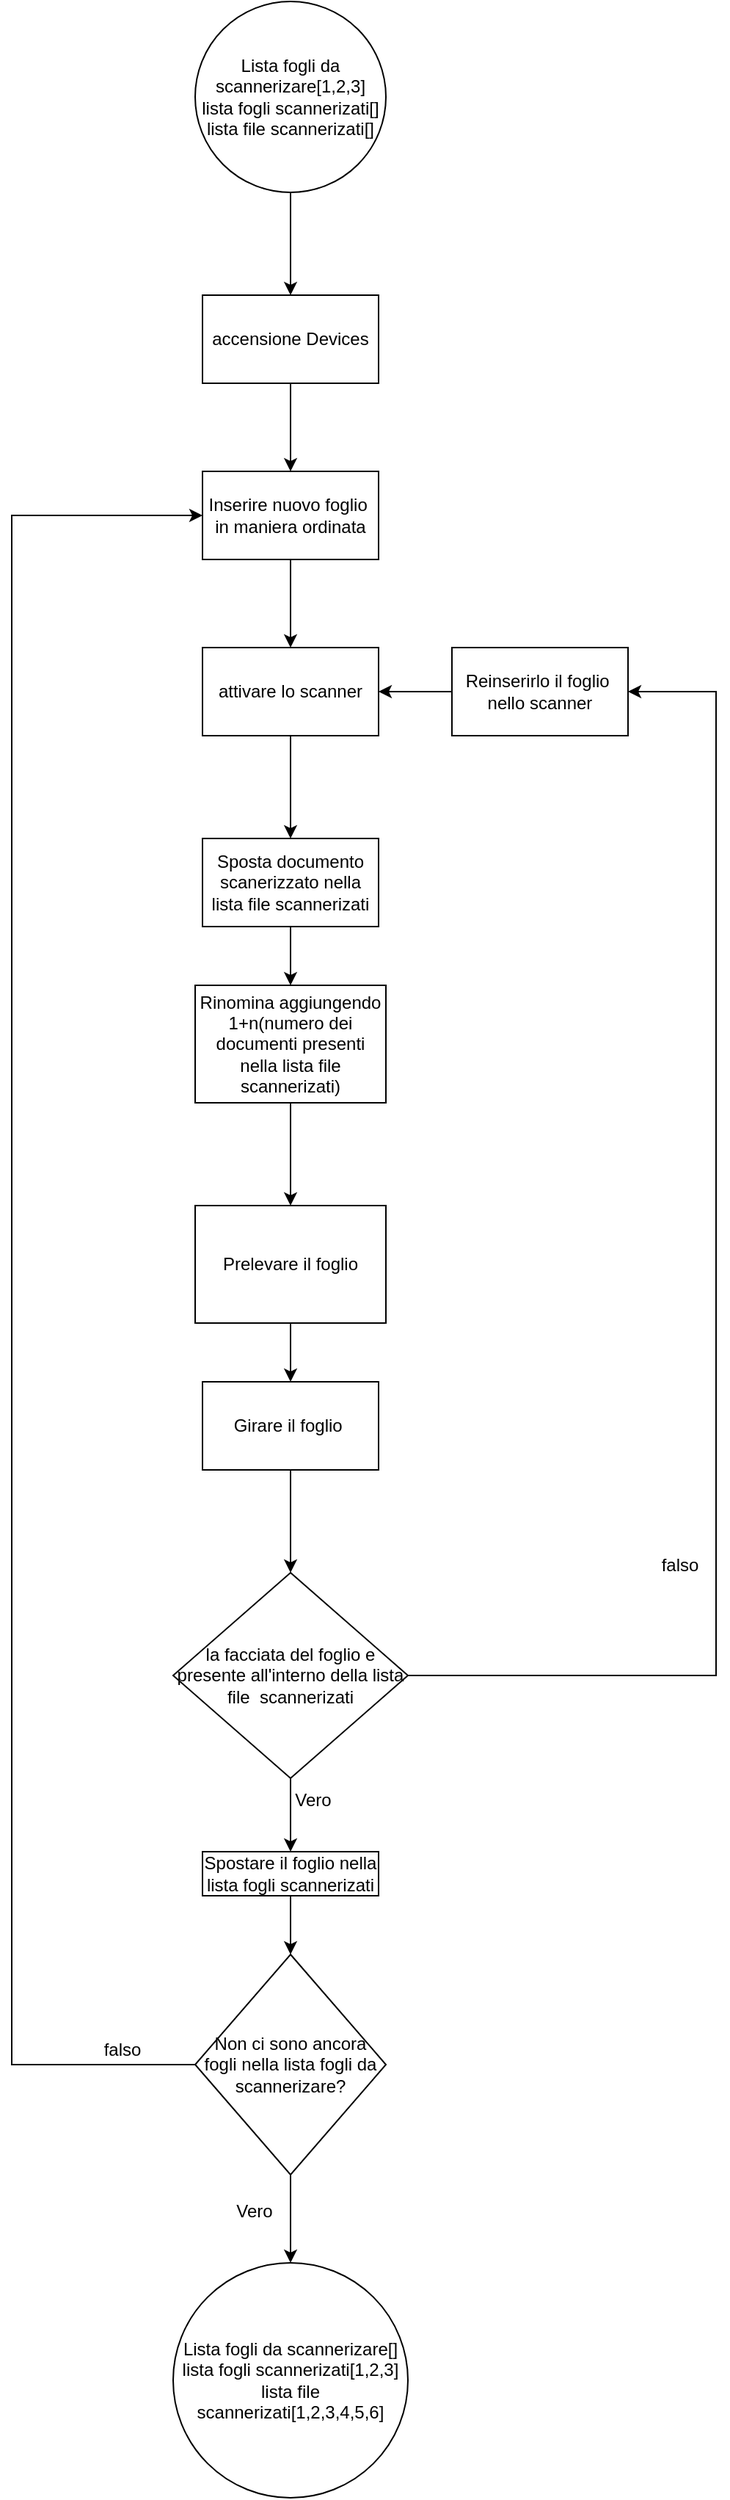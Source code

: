 <mxfile version="20.4.0" type="device"><diagram id="C5RBs43oDa-KdzZeNtuy" name="Page-1"><mxGraphModel dx="1718" dy="928" grid="1" gridSize="10" guides="1" tooltips="1" connect="1" arrows="1" fold="1" page="1" pageScale="1" pageWidth="1200" pageHeight="1920" math="0" shadow="0"><root><mxCell id="WIyWlLk6GJQsqaUBKTNV-0"/><mxCell id="WIyWlLk6GJQsqaUBKTNV-1" parent="WIyWlLk6GJQsqaUBKTNV-0"/><mxCell id="eNgHSIpDfTcV3v51NT7_-39" value="" style="edgeStyle=orthogonalEdgeStyle;rounded=0;orthogonalLoop=1;jettySize=auto;html=1;" edge="1" parent="WIyWlLk6GJQsqaUBKTNV-1" source="eNgHSIpDfTcV3v51NT7_-2" target="eNgHSIpDfTcV3v51NT7_-5"><mxGeometry relative="1" as="geometry"/></mxCell><mxCell id="eNgHSIpDfTcV3v51NT7_-2" value="Lista fogli da scannerizare[1,2,3]&lt;br&gt;lista fogli scannerizati[]&lt;br&gt;lista file scannerizati[]" style="ellipse;whiteSpace=wrap;html=1;aspect=fixed;" vertex="1" parent="WIyWlLk6GJQsqaUBKTNV-1"><mxGeometry x="295" y="30" width="130" height="130" as="geometry"/></mxCell><mxCell id="eNgHSIpDfTcV3v51NT7_-8" value="" style="edgeStyle=orthogonalEdgeStyle;rounded=0;orthogonalLoop=1;jettySize=auto;html=1;" edge="1" parent="WIyWlLk6GJQsqaUBKTNV-1" source="eNgHSIpDfTcV3v51NT7_-5" target="eNgHSIpDfTcV3v51NT7_-7"><mxGeometry relative="1" as="geometry"/></mxCell><mxCell id="eNgHSIpDfTcV3v51NT7_-5" value="accensione Devices" style="rounded=0;whiteSpace=wrap;html=1;" vertex="1" parent="WIyWlLk6GJQsqaUBKTNV-1"><mxGeometry x="300" y="230" width="120" height="60" as="geometry"/></mxCell><mxCell id="eNgHSIpDfTcV3v51NT7_-35" value="" style="edgeStyle=orthogonalEdgeStyle;rounded=0;orthogonalLoop=1;jettySize=auto;html=1;" edge="1" parent="WIyWlLk6GJQsqaUBKTNV-1" source="eNgHSIpDfTcV3v51NT7_-7" target="eNgHSIpDfTcV3v51NT7_-9"><mxGeometry relative="1" as="geometry"/></mxCell><mxCell id="eNgHSIpDfTcV3v51NT7_-7" value="Inserire nuovo foglio&amp;nbsp; in maniera ordinata" style="whiteSpace=wrap;html=1;rounded=0;" vertex="1" parent="WIyWlLk6GJQsqaUBKTNV-1"><mxGeometry x="300" y="350" width="120" height="60" as="geometry"/></mxCell><mxCell id="eNgHSIpDfTcV3v51NT7_-12" value="" style="edgeStyle=orthogonalEdgeStyle;rounded=0;orthogonalLoop=1;jettySize=auto;html=1;" edge="1" parent="WIyWlLk6GJQsqaUBKTNV-1" source="eNgHSIpDfTcV3v51NT7_-9" target="eNgHSIpDfTcV3v51NT7_-11"><mxGeometry relative="1" as="geometry"/></mxCell><mxCell id="eNgHSIpDfTcV3v51NT7_-9" value="attivare lo scanner" style="whiteSpace=wrap;html=1;rounded=0;" vertex="1" parent="WIyWlLk6GJQsqaUBKTNV-1"><mxGeometry x="300" y="470" width="120" height="60" as="geometry"/></mxCell><mxCell id="eNgHSIpDfTcV3v51NT7_-14" value="" style="edgeStyle=orthogonalEdgeStyle;rounded=0;orthogonalLoop=1;jettySize=auto;html=1;" edge="1" parent="WIyWlLk6GJQsqaUBKTNV-1" source="eNgHSIpDfTcV3v51NT7_-11" target="eNgHSIpDfTcV3v51NT7_-13"><mxGeometry relative="1" as="geometry"/></mxCell><mxCell id="eNgHSIpDfTcV3v51NT7_-11" value="Sposta documento scanerizzato nella lista file scannerizati" style="whiteSpace=wrap;html=1;rounded=0;" vertex="1" parent="WIyWlLk6GJQsqaUBKTNV-1"><mxGeometry x="300" y="600" width="120" height="60" as="geometry"/></mxCell><mxCell id="eNgHSIpDfTcV3v51NT7_-16" value="" style="edgeStyle=orthogonalEdgeStyle;rounded=0;orthogonalLoop=1;jettySize=auto;html=1;" edge="1" parent="WIyWlLk6GJQsqaUBKTNV-1" source="eNgHSIpDfTcV3v51NT7_-13" target="eNgHSIpDfTcV3v51NT7_-15"><mxGeometry relative="1" as="geometry"/></mxCell><mxCell id="eNgHSIpDfTcV3v51NT7_-13" value="Rinomina aggiungendo 1+n(numero dei documenti presenti nella lista file scannerizati)" style="whiteSpace=wrap;html=1;rounded=0;" vertex="1" parent="WIyWlLk6GJQsqaUBKTNV-1"><mxGeometry x="295" y="700" width="130" height="80" as="geometry"/></mxCell><mxCell id="eNgHSIpDfTcV3v51NT7_-18" value="" style="edgeStyle=orthogonalEdgeStyle;rounded=0;orthogonalLoop=1;jettySize=auto;html=1;" edge="1" parent="WIyWlLk6GJQsqaUBKTNV-1" source="eNgHSIpDfTcV3v51NT7_-15" target="eNgHSIpDfTcV3v51NT7_-17"><mxGeometry relative="1" as="geometry"/></mxCell><mxCell id="eNgHSIpDfTcV3v51NT7_-15" value="Prelevare il foglio" style="whiteSpace=wrap;html=1;rounded=0;" vertex="1" parent="WIyWlLk6GJQsqaUBKTNV-1"><mxGeometry x="295" y="850" width="130" height="80" as="geometry"/></mxCell><mxCell id="eNgHSIpDfTcV3v51NT7_-43" value="" style="edgeStyle=orthogonalEdgeStyle;rounded=0;orthogonalLoop=1;jettySize=auto;html=1;" edge="1" parent="WIyWlLk6GJQsqaUBKTNV-1" source="eNgHSIpDfTcV3v51NT7_-17" target="eNgHSIpDfTcV3v51NT7_-25"><mxGeometry relative="1" as="geometry"/></mxCell><mxCell id="eNgHSIpDfTcV3v51NT7_-17" value="Girare il foglio&amp;nbsp;" style="whiteSpace=wrap;html=1;rounded=0;" vertex="1" parent="WIyWlLk6GJQsqaUBKTNV-1"><mxGeometry x="300" y="970" width="120" height="60" as="geometry"/></mxCell><mxCell id="eNgHSIpDfTcV3v51NT7_-34" value="" style="edgeStyle=orthogonalEdgeStyle;rounded=0;orthogonalLoop=1;jettySize=auto;html=1;" edge="1" parent="WIyWlLk6GJQsqaUBKTNV-1" source="eNgHSIpDfTcV3v51NT7_-19" target="eNgHSIpDfTcV3v51NT7_-9"><mxGeometry relative="1" as="geometry"/></mxCell><mxCell id="eNgHSIpDfTcV3v51NT7_-19" value="Reinserirlo il foglio&amp;nbsp; nello scanner" style="whiteSpace=wrap;html=1;rounded=0;" vertex="1" parent="WIyWlLk6GJQsqaUBKTNV-1"><mxGeometry x="470" y="470" width="120" height="60" as="geometry"/></mxCell><mxCell id="eNgHSIpDfTcV3v51NT7_-42" value="" style="edgeStyle=orthogonalEdgeStyle;rounded=0;orthogonalLoop=1;jettySize=auto;html=1;entryX=1;entryY=0.5;entryDx=0;entryDy=0;" edge="1" parent="WIyWlLk6GJQsqaUBKTNV-1" source="eNgHSIpDfTcV3v51NT7_-25" target="eNgHSIpDfTcV3v51NT7_-19"><mxGeometry relative="1" as="geometry"><mxPoint x="650" y="530" as="targetPoint"/><Array as="points"><mxPoint x="650" y="1170"/><mxPoint x="650" y="500"/></Array></mxGeometry></mxCell><mxCell id="eNgHSIpDfTcV3v51NT7_-45" value="" style="edgeStyle=orthogonalEdgeStyle;rounded=0;orthogonalLoop=1;jettySize=auto;html=1;" edge="1" parent="WIyWlLk6GJQsqaUBKTNV-1" source="eNgHSIpDfTcV3v51NT7_-25"><mxGeometry relative="1" as="geometry"><mxPoint x="360" y="1290" as="targetPoint"/><Array as="points"><mxPoint x="360" y="1280"/><mxPoint x="360" y="1280"/></Array></mxGeometry></mxCell><mxCell id="eNgHSIpDfTcV3v51NT7_-25" value="la facciata del foglio e presente all'interno della lista file&amp;nbsp; scannerizati" style="rhombus;whiteSpace=wrap;html=1;" vertex="1" parent="WIyWlLk6GJQsqaUBKTNV-1"><mxGeometry x="280" y="1100" width="160" height="140" as="geometry"/></mxCell><mxCell id="eNgHSIpDfTcV3v51NT7_-28" value="Vero" style="text;html=1;align=center;verticalAlign=middle;resizable=0;points=[];autosize=1;strokeColor=none;fillColor=none;" vertex="1" parent="WIyWlLk6GJQsqaUBKTNV-1"><mxGeometry x="350" y="1240" width="50" height="30" as="geometry"/></mxCell><mxCell id="eNgHSIpDfTcV3v51NT7_-31" value="falso" style="text;html=1;align=center;verticalAlign=middle;resizable=0;points=[];autosize=1;strokeColor=none;fillColor=none;" vertex="1" parent="WIyWlLk6GJQsqaUBKTNV-1"><mxGeometry x="600" y="1080" width="50" height="30" as="geometry"/></mxCell><mxCell id="eNgHSIpDfTcV3v51NT7_-47" value="" style="edgeStyle=orthogonalEdgeStyle;rounded=0;orthogonalLoop=1;jettySize=auto;html=1;entryX=0;entryY=0.5;entryDx=0;entryDy=0;" edge="1" parent="WIyWlLk6GJQsqaUBKTNV-1" source="eNgHSIpDfTcV3v51NT7_-44" target="eNgHSIpDfTcV3v51NT7_-7"><mxGeometry relative="1" as="geometry"><mxPoint x="220" y="380" as="targetPoint"/><Array as="points"><mxPoint x="170" y="1435"/><mxPoint x="170" y="380"/></Array></mxGeometry></mxCell><mxCell id="eNgHSIpDfTcV3v51NT7_-57" value="" style="edgeStyle=orthogonalEdgeStyle;rounded=0;orthogonalLoop=1;jettySize=auto;html=1;" edge="1" parent="WIyWlLk6GJQsqaUBKTNV-1" source="eNgHSIpDfTcV3v51NT7_-44" target="eNgHSIpDfTcV3v51NT7_-52"><mxGeometry relative="1" as="geometry"/></mxCell><mxCell id="eNgHSIpDfTcV3v51NT7_-44" value="Non ci sono ancora fogli nella lista fogli da scannerizare?" style="rhombus;whiteSpace=wrap;html=1;" vertex="1" parent="WIyWlLk6GJQsqaUBKTNV-1"><mxGeometry x="295" y="1360" width="130" height="150" as="geometry"/></mxCell><mxCell id="eNgHSIpDfTcV3v51NT7_-48" value="Vero" style="text;html=1;align=center;verticalAlign=middle;resizable=0;points=[];autosize=1;strokeColor=none;fillColor=none;" vertex="1" parent="WIyWlLk6GJQsqaUBKTNV-1"><mxGeometry x="310" y="1520" width="50" height="30" as="geometry"/></mxCell><mxCell id="eNgHSIpDfTcV3v51NT7_-51" value="falso&lt;br&gt;" style="text;html=1;align=center;verticalAlign=middle;resizable=0;points=[];autosize=1;strokeColor=none;fillColor=none;" vertex="1" parent="WIyWlLk6GJQsqaUBKTNV-1"><mxGeometry x="220" y="1410" width="50" height="30" as="geometry"/></mxCell><mxCell id="eNgHSIpDfTcV3v51NT7_-52" value="Lista fogli da scannerizare[]&lt;br&gt;lista fogli scannerizati[1,2,3]&lt;br&gt;lista file scannerizati[1,2,3,4,5,6]" style="ellipse;whiteSpace=wrap;html=1;aspect=fixed;" vertex="1" parent="WIyWlLk6GJQsqaUBKTNV-1"><mxGeometry x="280" y="1570" width="160" height="160" as="geometry"/></mxCell><mxCell id="eNgHSIpDfTcV3v51NT7_-55" value="" style="edgeStyle=orthogonalEdgeStyle;rounded=0;orthogonalLoop=1;jettySize=auto;html=1;" edge="1" parent="WIyWlLk6GJQsqaUBKTNV-1" source="eNgHSIpDfTcV3v51NT7_-54" target="eNgHSIpDfTcV3v51NT7_-44"><mxGeometry relative="1" as="geometry"/></mxCell><mxCell id="eNgHSIpDfTcV3v51NT7_-54" value="Spostare il foglio nella lista fogli scannerizati" style="rounded=0;whiteSpace=wrap;html=1;" vertex="1" parent="WIyWlLk6GJQsqaUBKTNV-1"><mxGeometry x="300" y="1290" width="120" height="30" as="geometry"/></mxCell></root></mxGraphModel></diagram></mxfile>